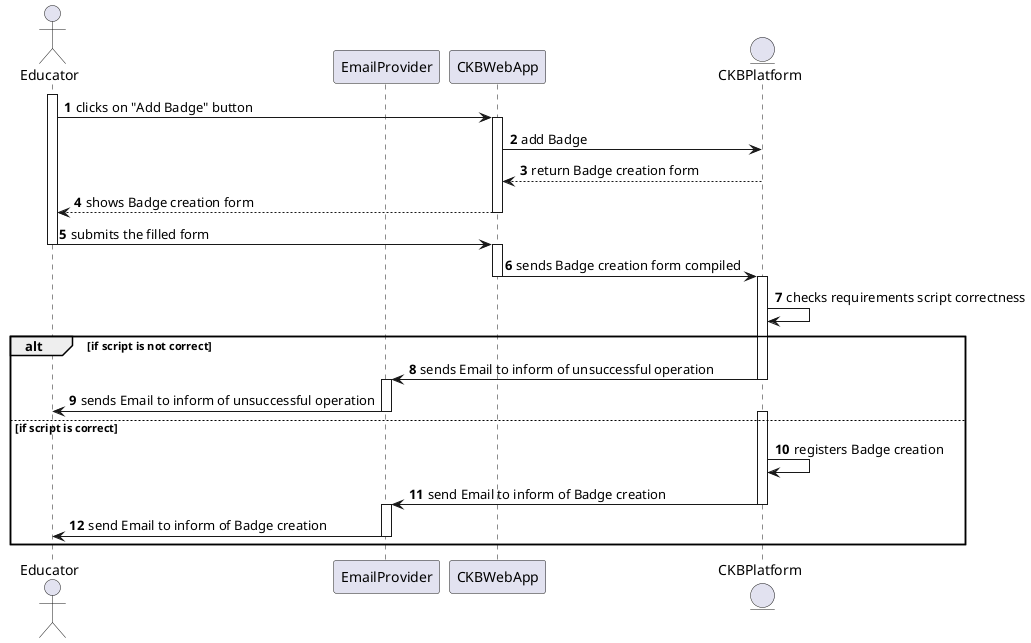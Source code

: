 @startuml

autonumber

actor Educator as E
participant EmailProvider as EP
participant CKBWebApp as A
entity CKBPlatform as P

activate E
E -> A: clicks on "Add Badge" button
activate A
A -> P: add Badge
P --> A: return Badge creation form
E <-- A: shows Badge creation form
deactivate A
E -> A: submits the filled form
deactivate E
activate A
A -> P: sends Badge creation form compiled
deactivate A
activate P
P -> P: checks requirements script correctness

alt if script is not correct
    P -> EP: sends Email to inform of unsuccessful operation
    deactivate P
    activate EP
    E <- EP: sends Email to inform of unsuccessful operation
    deactivate EP
else if script is correct
    activate P
    P -> P: registers Badge creation
    P -> EP: send Email to inform of Badge creation
    deactivate P
    activate EP
    E <- EP: send Email to inform of Badge creation
    deactivate EP
end

@enduml